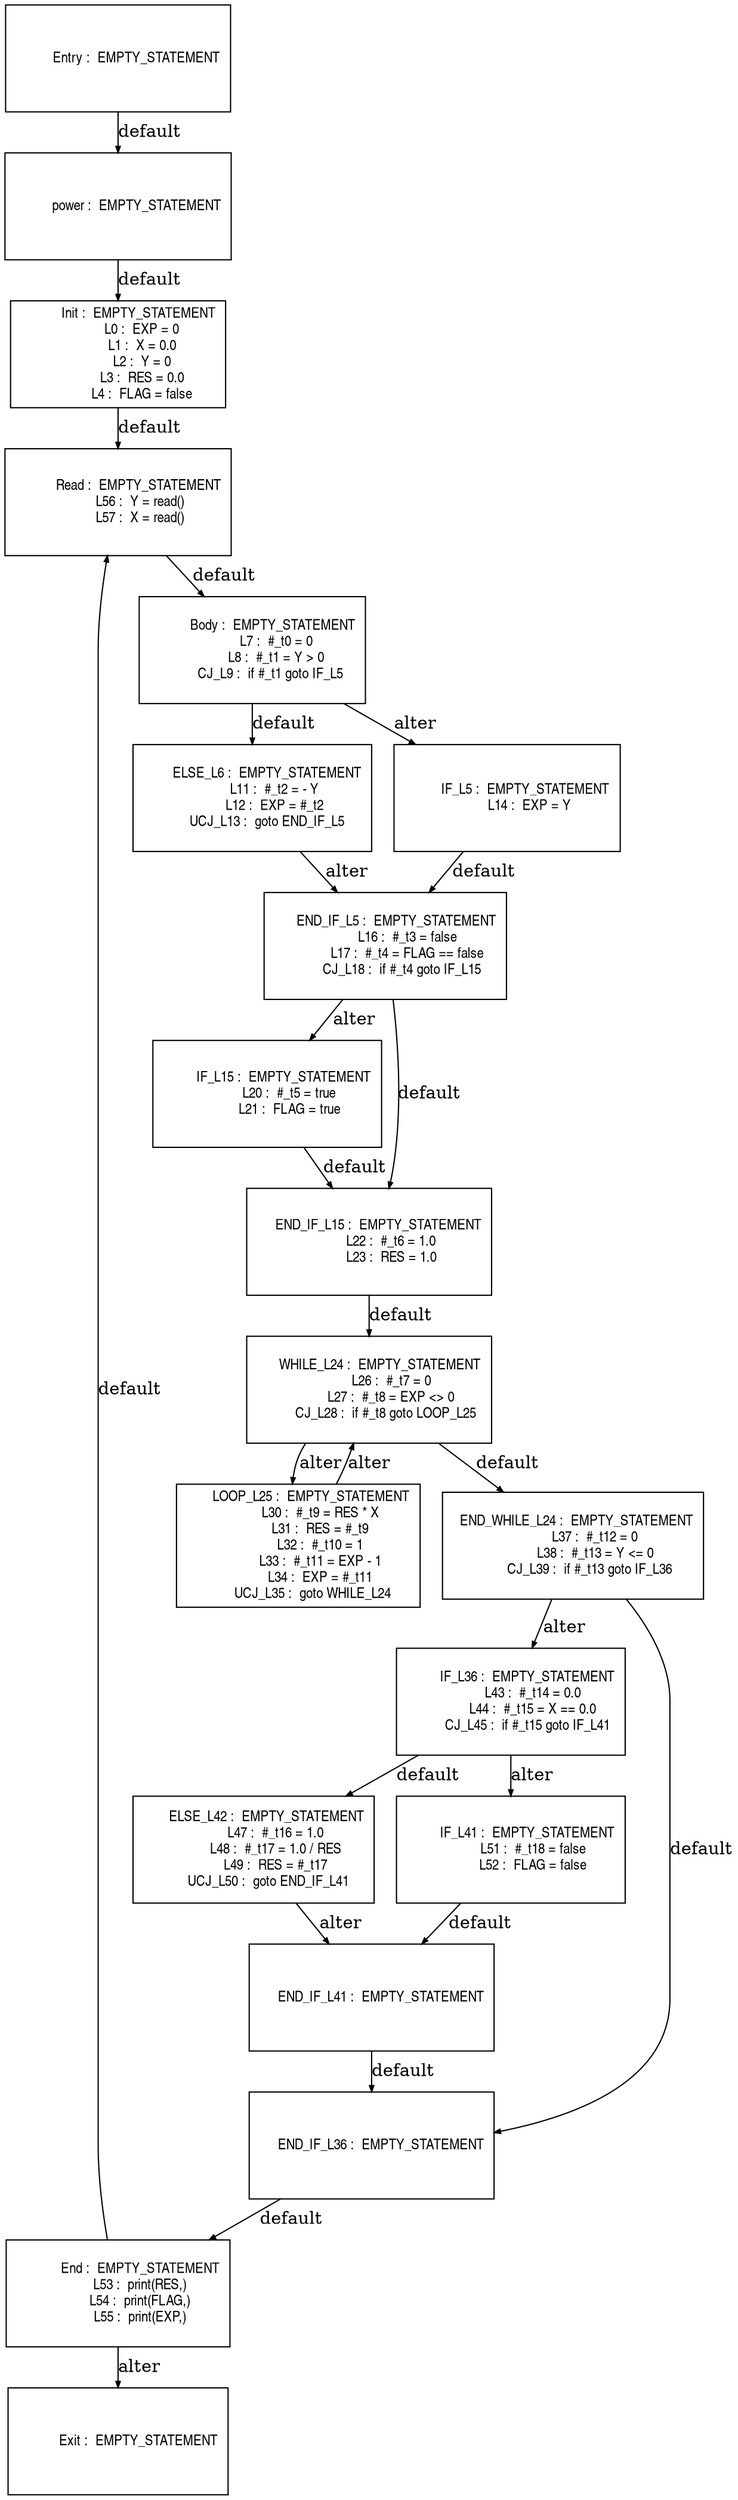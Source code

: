 digraph G {
  ranksep=.25;
  edge [arrowsize=.5]
  node [shape=rectangle, fontname="ArialNarrow",
        fontsize=12,  height=1.2];
  "          power :  EMPTY_STATEMENT
"; "           Init :  EMPTY_STATEMENT
             L0 :  EXP = 0
             L1 :  X = 0.0
             L2 :  Y = 0
             L3 :  RES = 0.0
             L4 :  FLAG = false
"; "           Body :  EMPTY_STATEMENT
             L7 :  #_t0 = 0
             L8 :  #_t1 = Y > 0
          CJ_L9 :  if #_t1 goto IF_L5
"; "        ELSE_L6 :  EMPTY_STATEMENT
            L11 :  #_t2 = - Y
            L12 :  EXP = #_t2
        UCJ_L13 :  goto END_IF_L5
"; "          IF_L5 :  EMPTY_STATEMENT
            L14 :  EXP = Y
"; "      END_IF_L5 :  EMPTY_STATEMENT
            L16 :  #_t3 = false
            L17 :  #_t4 = FLAG == false
         CJ_L18 :  if #_t4 goto IF_L15
"; "         IF_L15 :  EMPTY_STATEMENT
            L20 :  #_t5 = true
            L21 :  FLAG = true
"; "     END_IF_L15 :  EMPTY_STATEMENT
            L22 :  #_t6 = 1.0
            L23 :  RES = 1.0
"; "      WHILE_L24 :  EMPTY_STATEMENT
            L26 :  #_t7 = 0
            L27 :  #_t8 = EXP <> 0
         CJ_L28 :  if #_t8 goto LOOP_L25
"; "       LOOP_L25 :  EMPTY_STATEMENT
            L30 :  #_t9 = RES * X
            L31 :  RES = #_t9
            L32 :  #_t10 = 1
            L33 :  #_t11 = EXP - 1
            L34 :  EXP = #_t11
        UCJ_L35 :  goto WHILE_L24
"; "  END_WHILE_L24 :  EMPTY_STATEMENT
            L37 :  #_t12 = 0
            L38 :  #_t13 = Y <= 0
         CJ_L39 :  if #_t13 goto IF_L36
"; "         IF_L36 :  EMPTY_STATEMENT
            L43 :  #_t14 = 0.0
            L44 :  #_t15 = X == 0.0
         CJ_L45 :  if #_t15 goto IF_L41
"; "       ELSE_L42 :  EMPTY_STATEMENT
            L47 :  #_t16 = 1.0
            L48 :  #_t17 = 1.0 / RES
            L49 :  RES = #_t17
        UCJ_L50 :  goto END_IF_L41
"; "         IF_L41 :  EMPTY_STATEMENT
            L51 :  #_t18 = false
            L52 :  FLAG = false
"; "     END_IF_L41 :  EMPTY_STATEMENT
"; "     END_IF_L36 :  EMPTY_STATEMENT
"; "          Entry :  EMPTY_STATEMENT
"; "            End :  EMPTY_STATEMENT
            L53 :  print(RES,)
            L54 :  print(FLAG,)
            L55 :  print(EXP,)
"; "           Read :  EMPTY_STATEMENT
            L56 :  Y = read()
            L57 :  X = read()
"; "           Exit :  EMPTY_STATEMENT
"; 
  "          power :  EMPTY_STATEMENT
" -> "           Init :  EMPTY_STATEMENT
             L0 :  EXP = 0
             L1 :  X = 0.0
             L2 :  Y = 0
             L3 :  RES = 0.0
             L4 :  FLAG = false
"  [label="default"];
  "           Init :  EMPTY_STATEMENT
             L0 :  EXP = 0
             L1 :  X = 0.0
             L2 :  Y = 0
             L3 :  RES = 0.0
             L4 :  FLAG = false
" -> "           Read :  EMPTY_STATEMENT
            L56 :  Y = read()
            L57 :  X = read()
"  [label="default"];
  "           Body :  EMPTY_STATEMENT
             L7 :  #_t0 = 0
             L8 :  #_t1 = Y > 0
          CJ_L9 :  if #_t1 goto IF_L5
" -> "        ELSE_L6 :  EMPTY_STATEMENT
            L11 :  #_t2 = - Y
            L12 :  EXP = #_t2
        UCJ_L13 :  goto END_IF_L5
"  [label="default"];
  "           Body :  EMPTY_STATEMENT
             L7 :  #_t0 = 0
             L8 :  #_t1 = Y > 0
          CJ_L9 :  if #_t1 goto IF_L5
" -> "          IF_L5 :  EMPTY_STATEMENT
            L14 :  EXP = Y
"  [label="alter"];
  "        ELSE_L6 :  EMPTY_STATEMENT
            L11 :  #_t2 = - Y
            L12 :  EXP = #_t2
        UCJ_L13 :  goto END_IF_L5
" -> "      END_IF_L5 :  EMPTY_STATEMENT
            L16 :  #_t3 = false
            L17 :  #_t4 = FLAG == false
         CJ_L18 :  if #_t4 goto IF_L15
"  [label="alter"];
  "          IF_L5 :  EMPTY_STATEMENT
            L14 :  EXP = Y
" -> "      END_IF_L5 :  EMPTY_STATEMENT
            L16 :  #_t3 = false
            L17 :  #_t4 = FLAG == false
         CJ_L18 :  if #_t4 goto IF_L15
"  [label="default"];
  "      END_IF_L5 :  EMPTY_STATEMENT
            L16 :  #_t3 = false
            L17 :  #_t4 = FLAG == false
         CJ_L18 :  if #_t4 goto IF_L15
" -> "     END_IF_L15 :  EMPTY_STATEMENT
            L22 :  #_t6 = 1.0
            L23 :  RES = 1.0
"  [label="default"];
  "      END_IF_L5 :  EMPTY_STATEMENT
            L16 :  #_t3 = false
            L17 :  #_t4 = FLAG == false
         CJ_L18 :  if #_t4 goto IF_L15
" -> "         IF_L15 :  EMPTY_STATEMENT
            L20 :  #_t5 = true
            L21 :  FLAG = true
"  [label="alter"];
  "         IF_L15 :  EMPTY_STATEMENT
            L20 :  #_t5 = true
            L21 :  FLAG = true
" -> "     END_IF_L15 :  EMPTY_STATEMENT
            L22 :  #_t6 = 1.0
            L23 :  RES = 1.0
"  [label="default"];
  "     END_IF_L15 :  EMPTY_STATEMENT
            L22 :  #_t6 = 1.0
            L23 :  RES = 1.0
" -> "      WHILE_L24 :  EMPTY_STATEMENT
            L26 :  #_t7 = 0
            L27 :  #_t8 = EXP <> 0
         CJ_L28 :  if #_t8 goto LOOP_L25
"  [label="default"];
  "      WHILE_L24 :  EMPTY_STATEMENT
            L26 :  #_t7 = 0
            L27 :  #_t8 = EXP <> 0
         CJ_L28 :  if #_t8 goto LOOP_L25
" -> "  END_WHILE_L24 :  EMPTY_STATEMENT
            L37 :  #_t12 = 0
            L38 :  #_t13 = Y <= 0
         CJ_L39 :  if #_t13 goto IF_L36
"  [label="default"];
  "      WHILE_L24 :  EMPTY_STATEMENT
            L26 :  #_t7 = 0
            L27 :  #_t8 = EXP <> 0
         CJ_L28 :  if #_t8 goto LOOP_L25
" -> "       LOOP_L25 :  EMPTY_STATEMENT
            L30 :  #_t9 = RES * X
            L31 :  RES = #_t9
            L32 :  #_t10 = 1
            L33 :  #_t11 = EXP - 1
            L34 :  EXP = #_t11
        UCJ_L35 :  goto WHILE_L24
"  [label="alter"];
  "       LOOP_L25 :  EMPTY_STATEMENT
            L30 :  #_t9 = RES * X
            L31 :  RES = #_t9
            L32 :  #_t10 = 1
            L33 :  #_t11 = EXP - 1
            L34 :  EXP = #_t11
        UCJ_L35 :  goto WHILE_L24
" -> "      WHILE_L24 :  EMPTY_STATEMENT
            L26 :  #_t7 = 0
            L27 :  #_t8 = EXP <> 0
         CJ_L28 :  if #_t8 goto LOOP_L25
"  [label="alter"];
  "  END_WHILE_L24 :  EMPTY_STATEMENT
            L37 :  #_t12 = 0
            L38 :  #_t13 = Y <= 0
         CJ_L39 :  if #_t13 goto IF_L36
" -> "     END_IF_L36 :  EMPTY_STATEMENT
"  [label="default"];
  "  END_WHILE_L24 :  EMPTY_STATEMENT
            L37 :  #_t12 = 0
            L38 :  #_t13 = Y <= 0
         CJ_L39 :  if #_t13 goto IF_L36
" -> "         IF_L36 :  EMPTY_STATEMENT
            L43 :  #_t14 = 0.0
            L44 :  #_t15 = X == 0.0
         CJ_L45 :  if #_t15 goto IF_L41
"  [label="alter"];
  "         IF_L36 :  EMPTY_STATEMENT
            L43 :  #_t14 = 0.0
            L44 :  #_t15 = X == 0.0
         CJ_L45 :  if #_t15 goto IF_L41
" -> "       ELSE_L42 :  EMPTY_STATEMENT
            L47 :  #_t16 = 1.0
            L48 :  #_t17 = 1.0 / RES
            L49 :  RES = #_t17
        UCJ_L50 :  goto END_IF_L41
"  [label="default"];
  "         IF_L36 :  EMPTY_STATEMENT
            L43 :  #_t14 = 0.0
            L44 :  #_t15 = X == 0.0
         CJ_L45 :  if #_t15 goto IF_L41
" -> "         IF_L41 :  EMPTY_STATEMENT
            L51 :  #_t18 = false
            L52 :  FLAG = false
"  [label="alter"];
  "       ELSE_L42 :  EMPTY_STATEMENT
            L47 :  #_t16 = 1.0
            L48 :  #_t17 = 1.0 / RES
            L49 :  RES = #_t17
        UCJ_L50 :  goto END_IF_L41
" -> "     END_IF_L41 :  EMPTY_STATEMENT
"  [label="alter"];
  "         IF_L41 :  EMPTY_STATEMENT
            L51 :  #_t18 = false
            L52 :  FLAG = false
" -> "     END_IF_L41 :  EMPTY_STATEMENT
"  [label="default"];
  "     END_IF_L41 :  EMPTY_STATEMENT
" -> "     END_IF_L36 :  EMPTY_STATEMENT
"  [label="default"];
  "     END_IF_L36 :  EMPTY_STATEMENT
" -> "            End :  EMPTY_STATEMENT
            L53 :  print(RES,)
            L54 :  print(FLAG,)
            L55 :  print(EXP,)
"  [label="default"];
  "          Entry :  EMPTY_STATEMENT
" -> "          power :  EMPTY_STATEMENT
"  [label="default"];
  "            End :  EMPTY_STATEMENT
            L53 :  print(RES,)
            L54 :  print(FLAG,)
            L55 :  print(EXP,)
" -> "           Read :  EMPTY_STATEMENT
            L56 :  Y = read()
            L57 :  X = read()
"  [label="default"];
  "            End :  EMPTY_STATEMENT
            L53 :  print(RES,)
            L54 :  print(FLAG,)
            L55 :  print(EXP,)
" -> "           Exit :  EMPTY_STATEMENT
"  [label="alter"];
  "           Read :  EMPTY_STATEMENT
            L56 :  Y = read()
            L57 :  X = read()
" -> "           Body :  EMPTY_STATEMENT
             L7 :  #_t0 = 0
             L8 :  #_t1 = Y > 0
          CJ_L9 :  if #_t1 goto IF_L5
"  [label="default"];
}
